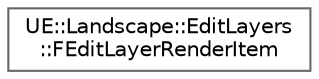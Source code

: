 digraph "Graphical Class Hierarchy"
{
 // INTERACTIVE_SVG=YES
 // LATEX_PDF_SIZE
  bgcolor="transparent";
  edge [fontname=Helvetica,fontsize=10,labelfontname=Helvetica,labelfontsize=10];
  node [fontname=Helvetica,fontsize=10,shape=box,height=0.2,width=0.4];
  rankdir="LR";
  Node0 [id="Node000000",label="UE::Landscape::EditLayers\l::FEditLayerRenderItem",height=0.2,width=0.4,color="grey40", fillcolor="white", style="filled",URL="$db/d82/classUE_1_1Landscape_1_1EditLayers_1_1FEditLayerRenderItem.html",tooltip="Each edit layer render item represents the capabilities of what a given edit layer can render in term..."];
}
